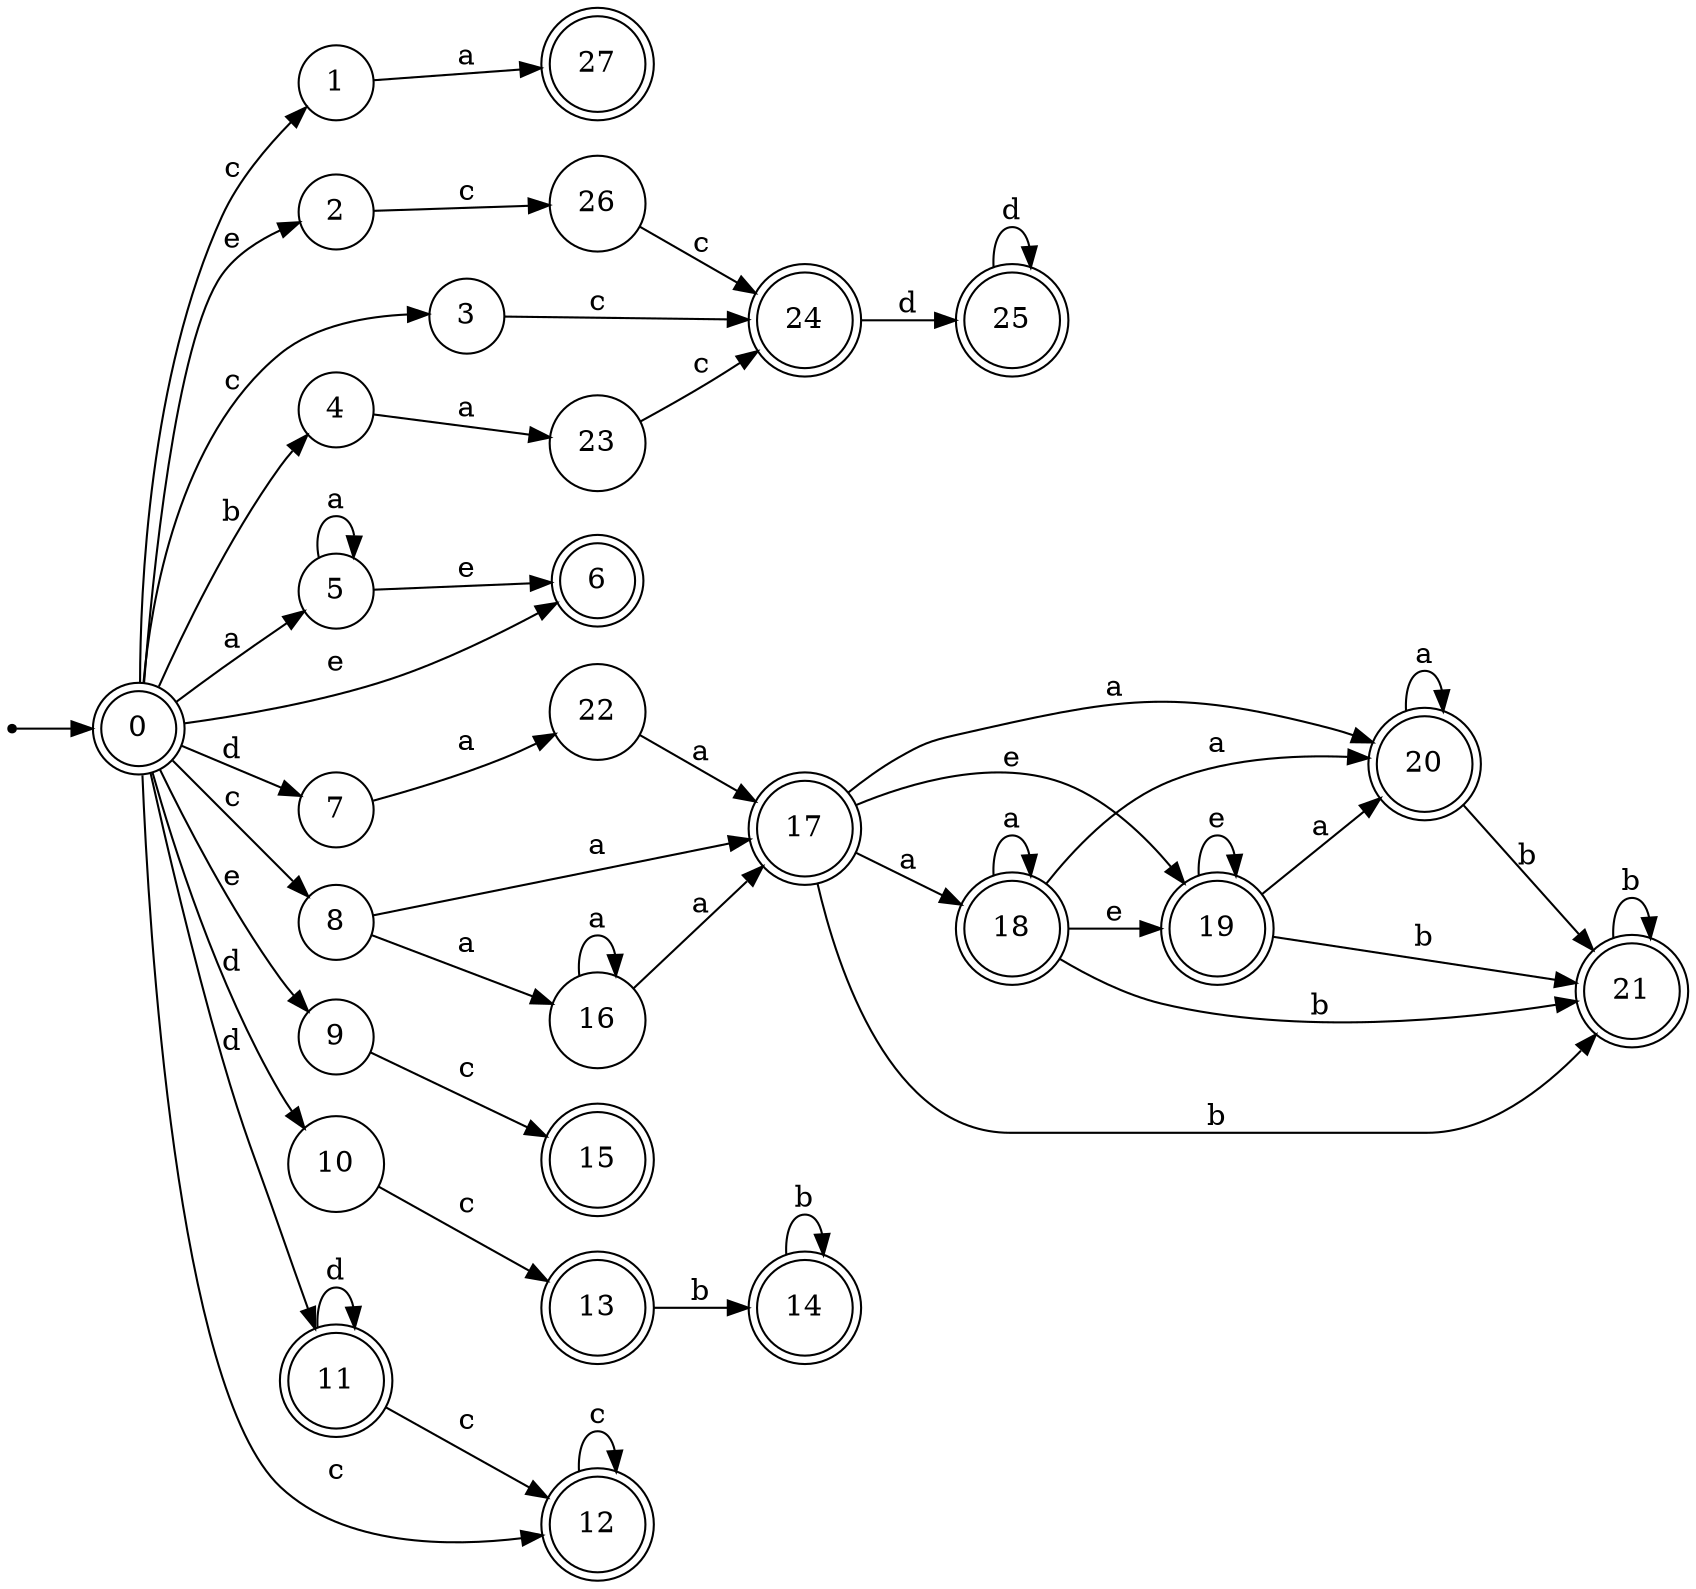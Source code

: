 digraph finite_state_machine {
rankdir=LR;
size="20,20";
node [shape = point]; "dummy0"
node [shape = doublecircle]; "0";"dummy0" -> "0";
node [shape = circle]; "1";
node [shape = circle]; "2";
node [shape = circle]; "3";
node [shape = circle]; "4";
node [shape = circle]; "5";
node [shape = doublecircle]; "6";node [shape = circle]; "7";
node [shape = circle]; "8";
node [shape = circle]; "9";
node [shape = circle]; "10";
node [shape = doublecircle]; "11";node [shape = doublecircle]; "12";node [shape = doublecircle]; "13";node [shape = doublecircle]; "14";node [shape = doublecircle]; "15";node [shape = circle]; "16";
node [shape = doublecircle]; "17";node [shape = doublecircle]; "18";node [shape = doublecircle]; "19";node [shape = doublecircle]; "20";node [shape = doublecircle]; "21";node [shape = circle]; "22";
node [shape = circle]; "23";
node [shape = doublecircle]; "24";node [shape = doublecircle]; "25";node [shape = circle]; "26";
node [shape = doublecircle]; "27";"0" -> "8" [label = "c"];
 "0" -> "1" [label = "c"];
 "0" -> "3" [label = "c"];
 "0" -> "12" [label = "c"];
 "0" -> "9" [label = "e"];
 "0" -> "2" [label = "e"];
 "0" -> "6" [label = "e"];
 "0" -> "4" [label = "b"];
 "0" -> "5" [label = "a"];
 "0" -> "10" [label = "d"];
 "0" -> "11" [label = "d"];
 "0" -> "7" [label = "d"];
 "12" -> "12" [label = "c"];
 "11" -> "11" [label = "d"];
 "11" -> "12" [label = "c"];
 "10" -> "13" [label = "c"];
 "13" -> "14" [label = "b"];
 "14" -> "14" [label = "b"];
 "9" -> "15" [label = "c"];
 "8" -> "16" [label = "a"];
 "8" -> "17" [label = "a"];
 "17" -> "18" [label = "a"];
 "17" -> "20" [label = "a"];
 "17" -> "19" [label = "e"];
 "17" -> "21" [label = "b"];
 "21" -> "21" [label = "b"];
 "20" -> "20" [label = "a"];
 "20" -> "21" [label = "b"];
 "19" -> "19" [label = "e"];
 "19" -> "20" [label = "a"];
 "19" -> "21" [label = "b"];
 "18" -> "18" [label = "a"];
 "18" -> "20" [label = "a"];
 "18" -> "19" [label = "e"];
 "18" -> "21" [label = "b"];
 "16" -> "16" [label = "a"];
 "16" -> "17" [label = "a"];
 "7" -> "22" [label = "a"];
 "22" -> "17" [label = "a"];
 "5" -> "5" [label = "a"];
 "5" -> "6" [label = "e"];
 "4" -> "23" [label = "a"];
 "23" -> "24" [label = "c"];
 "24" -> "25" [label = "d"];
 "25" -> "25" [label = "d"];
 "3" -> "24" [label = "c"];
 "2" -> "26" [label = "c"];
 "26" -> "24" [label = "c"];
 "1" -> "27" [label = "a"];
 }
